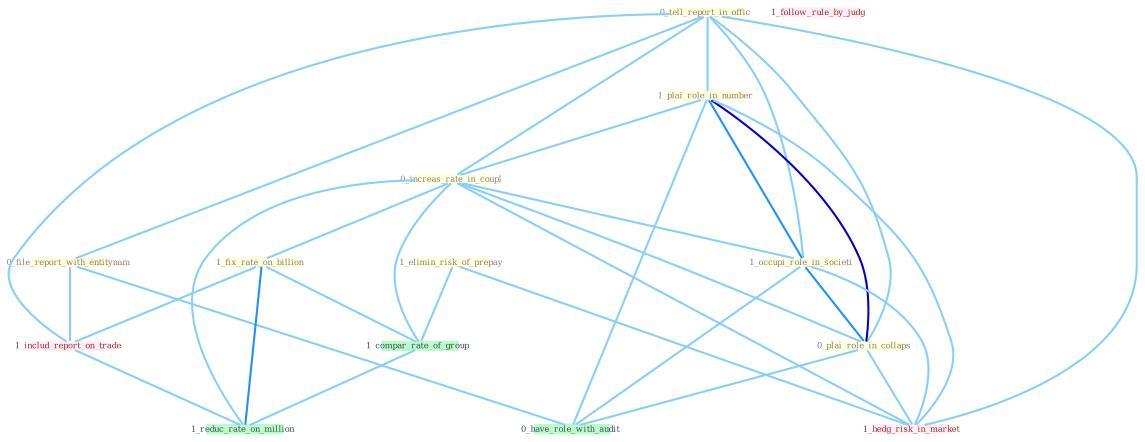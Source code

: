 Graph G{ 
    node
    [shape=polygon,style=filled,width=.5,height=.06,color="#BDFCC9",fixedsize=true,fontsize=4,
    fontcolor="#2f4f4f"];
    {node
    [color="#ffffe0", fontcolor="#8b7d6b"] "0_tell_report_in_offic " "1_elimin_risk_of_prepay " "1_plai_role_in_number " "0_increas_rate_in_coupl " "0_file_report_with_entitynam " "1_fix_rate_on_billion " "1_occupi_role_in_societi " "0_plai_role_in_collaps "}
{node [color="#fff0f5", fontcolor="#b22222"] "1_includ_report_on_trade " "1_follow_rule_by_judg " "1_hedg_risk_in_market "}
edge [color="#B0E2FF"];

	"0_tell_report_in_offic " -- "1_plai_role_in_number " [w="1", color="#87cefa" ];
	"0_tell_report_in_offic " -- "0_increas_rate_in_coupl " [w="1", color="#87cefa" ];
	"0_tell_report_in_offic " -- "0_file_report_with_entitynam " [w="1", color="#87cefa" ];
	"0_tell_report_in_offic " -- "1_occupi_role_in_societi " [w="1", color="#87cefa" ];
	"0_tell_report_in_offic " -- "0_plai_role_in_collaps " [w="1", color="#87cefa" ];
	"0_tell_report_in_offic " -- "1_includ_report_on_trade " [w="1", color="#87cefa" ];
	"0_tell_report_in_offic " -- "1_hedg_risk_in_market " [w="1", color="#87cefa" ];
	"1_elimin_risk_of_prepay " -- "1_compar_rate_of_group " [w="1", color="#87cefa" ];
	"1_elimin_risk_of_prepay " -- "1_hedg_risk_in_market " [w="1", color="#87cefa" ];
	"1_plai_role_in_number " -- "0_increas_rate_in_coupl " [w="1", color="#87cefa" ];
	"1_plai_role_in_number " -- "1_occupi_role_in_societi " [w="2", color="#1e90ff" , len=0.8];
	"1_plai_role_in_number " -- "0_plai_role_in_collaps " [w="3", color="#0000cd" , len=0.6];
	"1_plai_role_in_number " -- "1_hedg_risk_in_market " [w="1", color="#87cefa" ];
	"1_plai_role_in_number " -- "0_have_role_with_audit " [w="1", color="#87cefa" ];
	"0_increas_rate_in_coupl " -- "1_fix_rate_on_billion " [w="1", color="#87cefa" ];
	"0_increas_rate_in_coupl " -- "1_occupi_role_in_societi " [w="1", color="#87cefa" ];
	"0_increas_rate_in_coupl " -- "0_plai_role_in_collaps " [w="1", color="#87cefa" ];
	"0_increas_rate_in_coupl " -- "1_compar_rate_of_group " [w="1", color="#87cefa" ];
	"0_increas_rate_in_coupl " -- "1_hedg_risk_in_market " [w="1", color="#87cefa" ];
	"0_increas_rate_in_coupl " -- "1_reduc_rate_on_million " [w="1", color="#87cefa" ];
	"0_file_report_with_entitynam " -- "1_includ_report_on_trade " [w="1", color="#87cefa" ];
	"0_file_report_with_entitynam " -- "0_have_role_with_audit " [w="1", color="#87cefa" ];
	"1_fix_rate_on_billion " -- "1_includ_report_on_trade " [w="1", color="#87cefa" ];
	"1_fix_rate_on_billion " -- "1_compar_rate_of_group " [w="1", color="#87cefa" ];
	"1_fix_rate_on_billion " -- "1_reduc_rate_on_million " [w="2", color="#1e90ff" , len=0.8];
	"1_occupi_role_in_societi " -- "0_plai_role_in_collaps " [w="2", color="#1e90ff" , len=0.8];
	"1_occupi_role_in_societi " -- "1_hedg_risk_in_market " [w="1", color="#87cefa" ];
	"1_occupi_role_in_societi " -- "0_have_role_with_audit " [w="1", color="#87cefa" ];
	"0_plai_role_in_collaps " -- "1_hedg_risk_in_market " [w="1", color="#87cefa" ];
	"0_plai_role_in_collaps " -- "0_have_role_with_audit " [w="1", color="#87cefa" ];
	"1_includ_report_on_trade " -- "1_reduc_rate_on_million " [w="1", color="#87cefa" ];
	"1_compar_rate_of_group " -- "1_reduc_rate_on_million " [w="1", color="#87cefa" ];
}